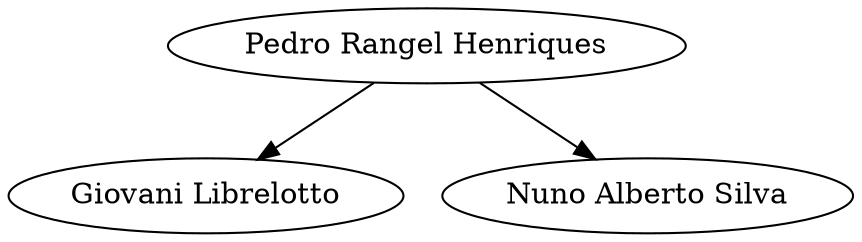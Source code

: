 digraph G {
"Pedro Rangel Henriques" -> "Giovani Librelotto"
"Pedro Rangel Henriques" -> "Nuno Alberto Silva"
}